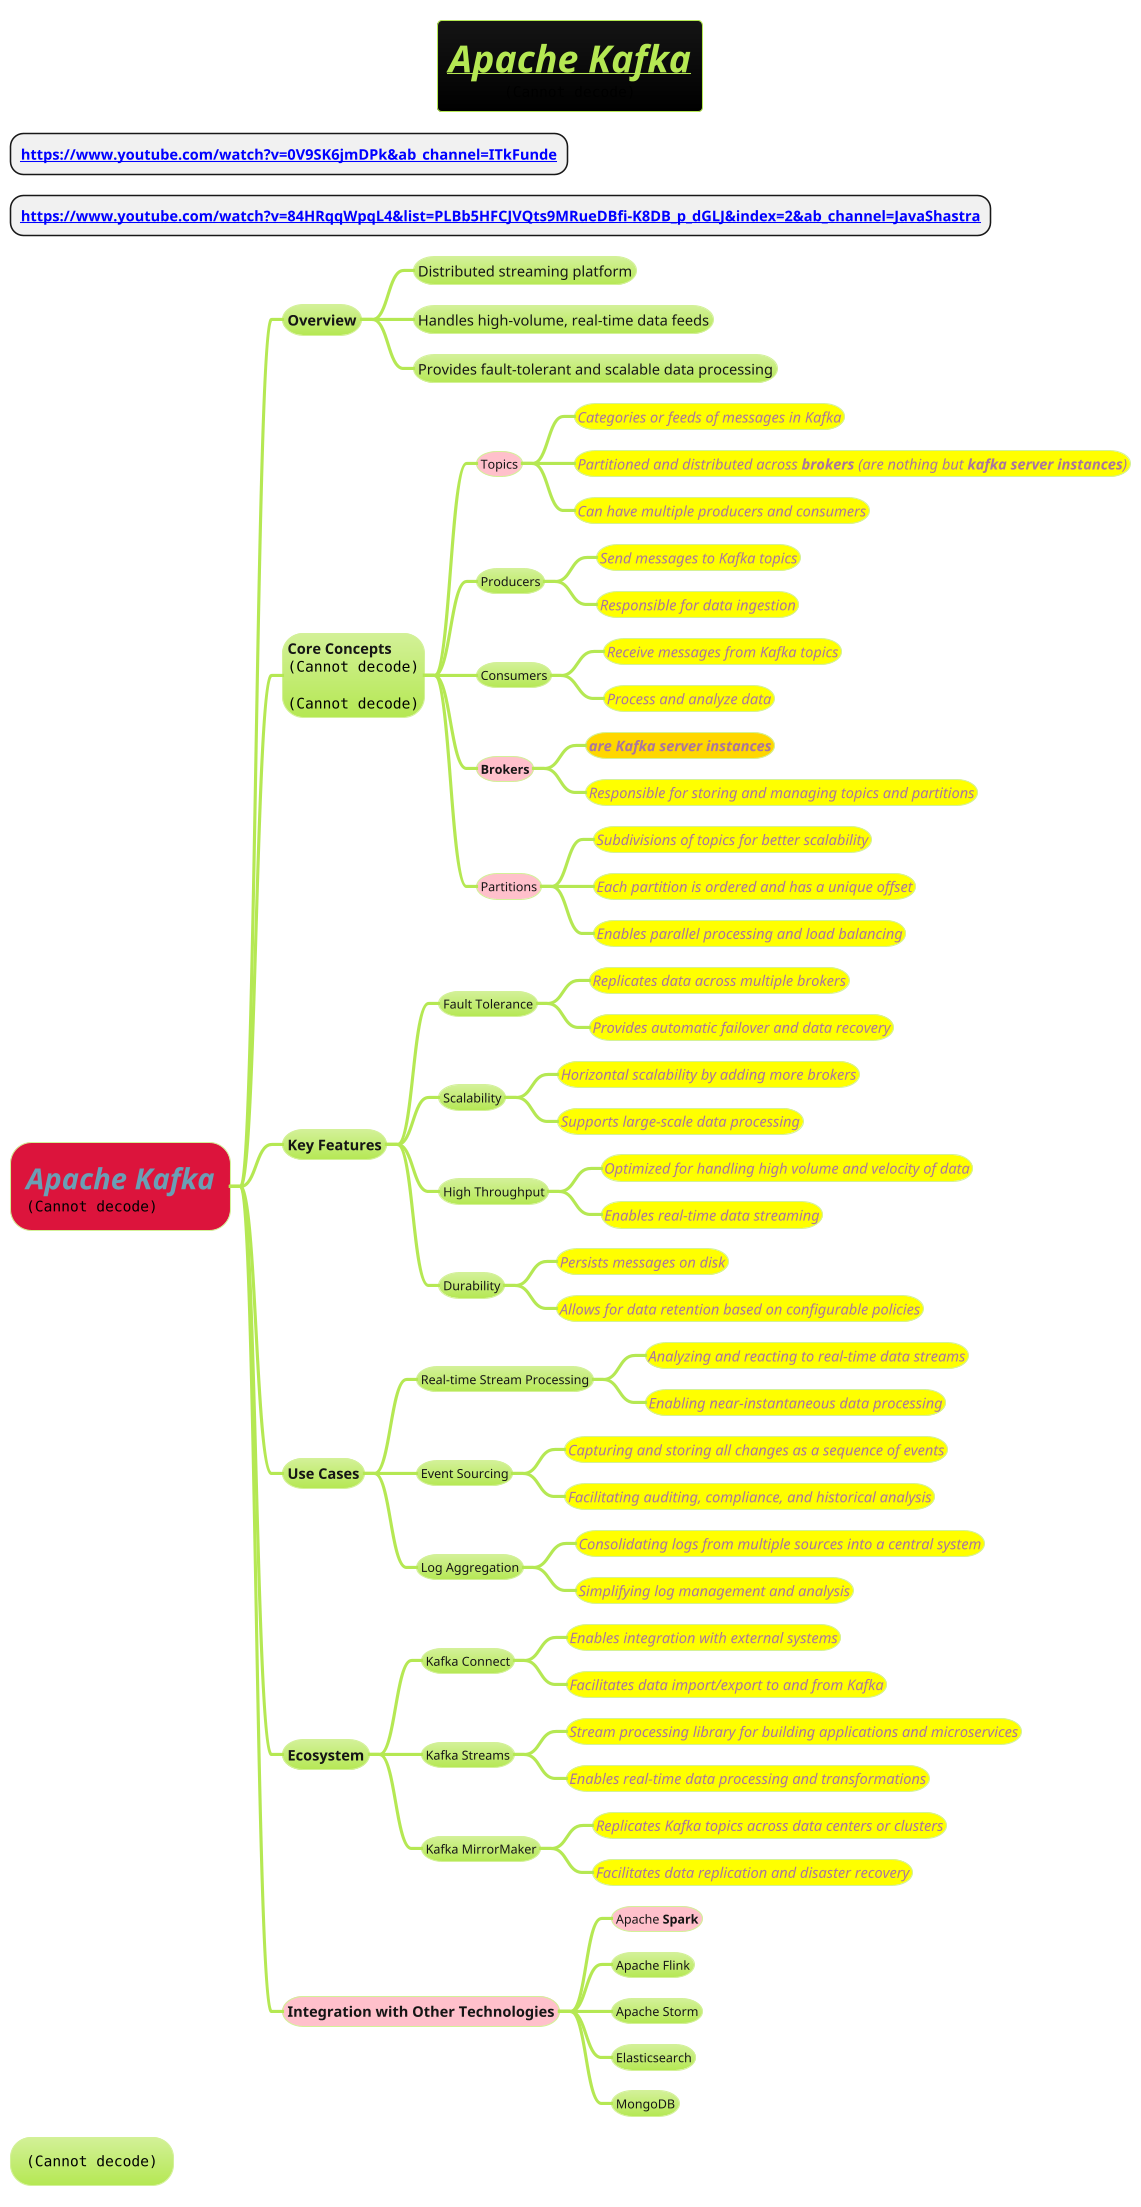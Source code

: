 @startmindmap
title = //**__Apache Kafka__**// \n<img:images/apache-kafka.png>

* **[[https://www.youtube.com/watch?v=0V9SK6jmDPk&ab_channel=ITkFunde]]**
* **[[https://www.youtube.com/watch?v=84HRqqWpqL4&list=PLBb5HFCJVQts9MRueDBfi-K8DB_p_dGLJ&index=2&ab_channel=JavaShastra]]**

!theme hacker

*[#crimson] =//**Apache Kafka**// \n<img:images/kafka.png>
** Overview
*** <size:14>Distributed streaming platform
*** <size:14>Handles high-volume, real-time data feeds
*** <size:14>Provides fault-tolerant and scalable data processing
** **Core Concepts** \n<img:images/producer-consumer.png>\n\n<img:images/queue.png>
***[#pink] Topics
****[#yellow] ====<size:14>Categories or feeds of messages in Kafka
****[#yellow] ====<size:14>Partitioned and distributed across **brokers** (are nothing but **kafka server instances**)
****[#yellow] ====<size:14>Can have multiple producers and consumers
*** Producers
****[#yellow] ====<size:14>Send messages to Kafka topics
****[#yellow] ====<size:14>Responsible for data ingestion
*** Consumers
****[#yellow] ====<size:14>Receive messages from Kafka topics
****[#yellow] ====<size:14>Process and analyze data
***[#pink] **Brokers**
****[#gold] ====<size:14>**are Kafka server instances**
****[#yellow] ====<size:14>Responsible for storing and managing topics and partitions
***[#pink] Partitions
****[#yellow] ====<size:14>Subdivisions of topics for better scalability
****[#yellow] ====<size:14>Each partition is ordered and has a unique offset
****[#yellow] ====<size:14>Enables parallel processing and load balancing
** Key Features
*** Fault Tolerance
****[#yellow] ====<size:14>Replicates data across multiple brokers
****[#yellow] ====<size:14>Provides automatic failover and data recovery
*** Scalability
****[#yellow] ====<size:14>Horizontal scalability by adding more brokers
****[#yellow] ====<size:14>Supports large-scale data processing
*** High Throughput
****[#yellow] ====<size:14>Optimized for handling high volume and velocity of data
****[#yellow] ====<size:14>Enables real-time data streaming
*** Durability
****[#yellow] ====<size:14>Persists messages on disk
****[#yellow] ====<size:14>Allows for data retention based on configurable policies
** Use Cases
*** Real-time Stream Processing
****[#yellow] ====<size:14>Analyzing and reacting to real-time data streams
****[#yellow] ====<size:14>Enabling near-instantaneous data processing
*** Event Sourcing
****[#yellow] ====<size:14>Capturing and storing all changes as a sequence of events
****[#yellow] ====<size:14>Facilitating auditing, compliance, and historical analysis
*** Log Aggregation
****[#yellow] ====<size:14>Consolidating logs from multiple sources into a central system
****[#yellow] ====<size:14>Simplifying log management and analysis
** Ecosystem
*** Kafka Connect
****[#yellow] ====<size:14>Enables integration with external systems
****[#yellow] ====<size:14>Facilitates data import/export to and from Kafka
*** Kafka Streams
****[#yellow] ====<size:14>Stream processing library for building applications and microservices
****[#yellow] ====<size:14>Enables real-time data processing and transformations
*** Kafka MirrorMaker
****[#yellow] ====<size:14>Replicates Kafka topics across data centers or clusters
****[#yellow] ====<size:14>Facilitates data replication and disaster recovery
**[#pink] Integration with Other Technologies
***[#pink] Apache **Spark**
*** Apache Flink
*** Apache Storm
*** Elasticsearch
*** MongoDB

* <img:images/kafka-cluster.png>

@endmindmap
